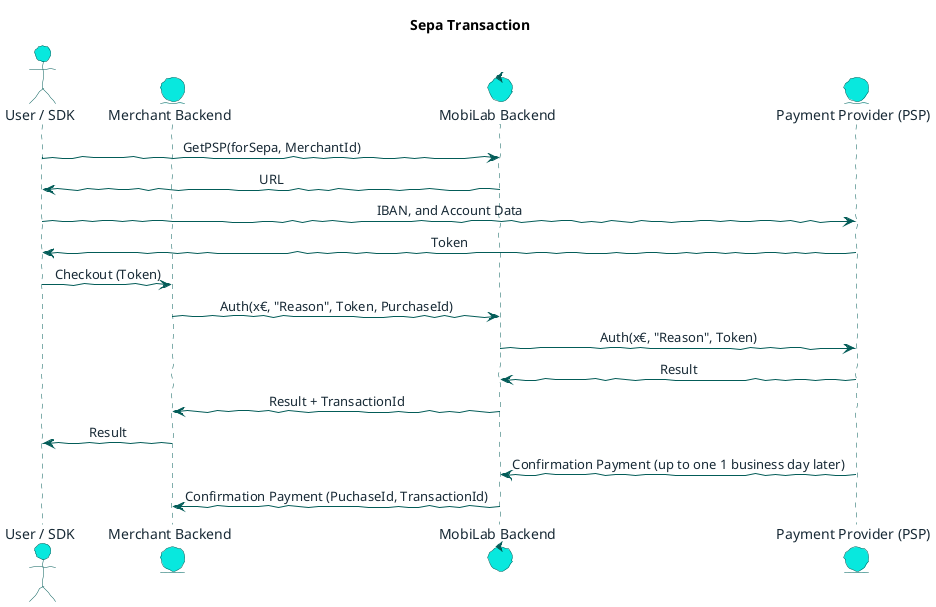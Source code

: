 @startuml

skinparam handwritten true
skinparam sequenceMessageAlign center
skinparam ActorBackgroundColor #08E8DE
skinparam ActorBorderColor #035C58
skinparam ActorFontColor #172935
skinparam ActorFontName Raleway
skinparam ArrowColor #035C58
skinparam ArrowFontColor #172935
skinparam ArrowFontName Raleway
skinparam ControlBackgroundColor #08E8DE
skinparam ControlBorderColor #035C58
skinparam ControlFontColor #172935
skinparam ControlFontName Raleway
skinparam EntityBackgroundColor #08E8DE
skinparam EntityBorderColor #035C58
skinparam EntityFontColor #172935
skinparam EntityFontName Raleway
skinparam SequenceLifeLineBorderColor #035C58
skinparam SequenceTitleFontColor #172935
skinparam SequenceTitleFontName Raleway
skinparam SequenceTitleFontSize 25

title Sepa Transaction

actor "User / SDK" as User
entity "Merchant Backend" as MEC
control "MobiLab Backend" as MBE
entity "Payment Provider (PSP)" as PSP

User -> MBE: GetPSP(forSepa, MerchantId)
MBE -> User: URL

User -> PSP: IBAN, and Account Data
PSP -> User: Token

User -> MEC: Checkout (Token)
MEC -> MBE: Auth(x€, "Reason", Token, PurchaseId)
MBE -> PSP: Auth(x€, "Reason", Token)
PSP -> MBE: Result
MBE -> MEC: Result + TransactionId
MEC -> User: Result

PSP -> MBE: Confirmation Payment (up to one 1 business day later)
MBE -> MEC: Confirmation Payment (PuchaseId, TransactionId)

@enduml